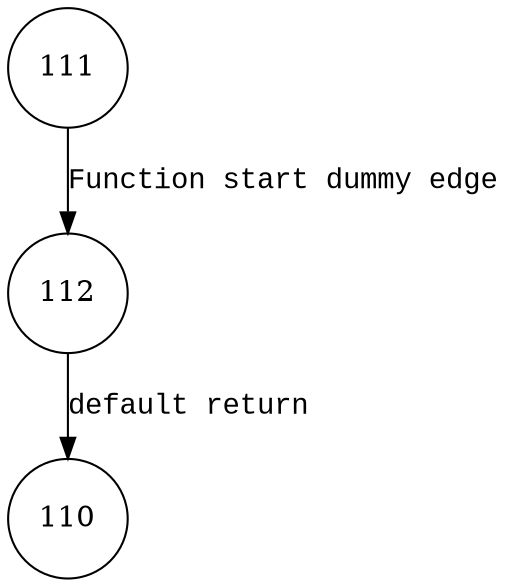digraph ap_lingering_close {
111 [shape="circle"]
112 [shape="circle"]
110 [shape="circle"]
111 -> 112 [label="Function start dummy edge" fontname="Courier New"]
112 -> 110 [label="default return" fontname="Courier New"]
}